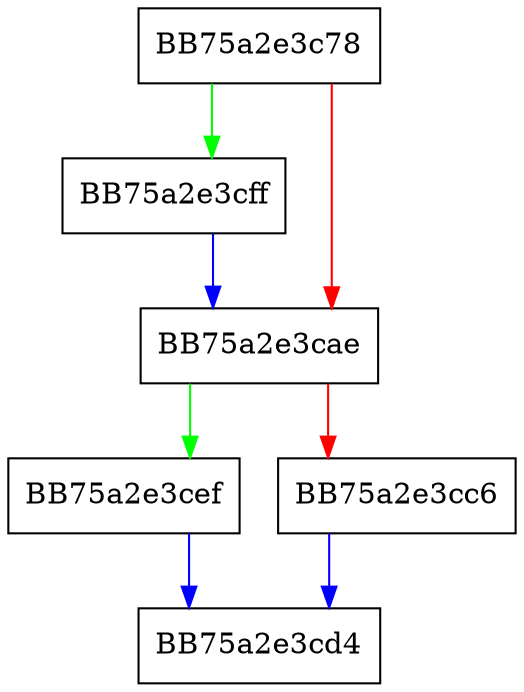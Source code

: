 digraph AddConnectionVolume {
  node [shape="box"];
  graph [splines=ortho];
  BB75a2e3c78 -> BB75a2e3cff [color="green"];
  BB75a2e3c78 -> BB75a2e3cae [color="red"];
  BB75a2e3cae -> BB75a2e3cef [color="green"];
  BB75a2e3cae -> BB75a2e3cc6 [color="red"];
  BB75a2e3cc6 -> BB75a2e3cd4 [color="blue"];
  BB75a2e3cef -> BB75a2e3cd4 [color="blue"];
  BB75a2e3cff -> BB75a2e3cae [color="blue"];
}